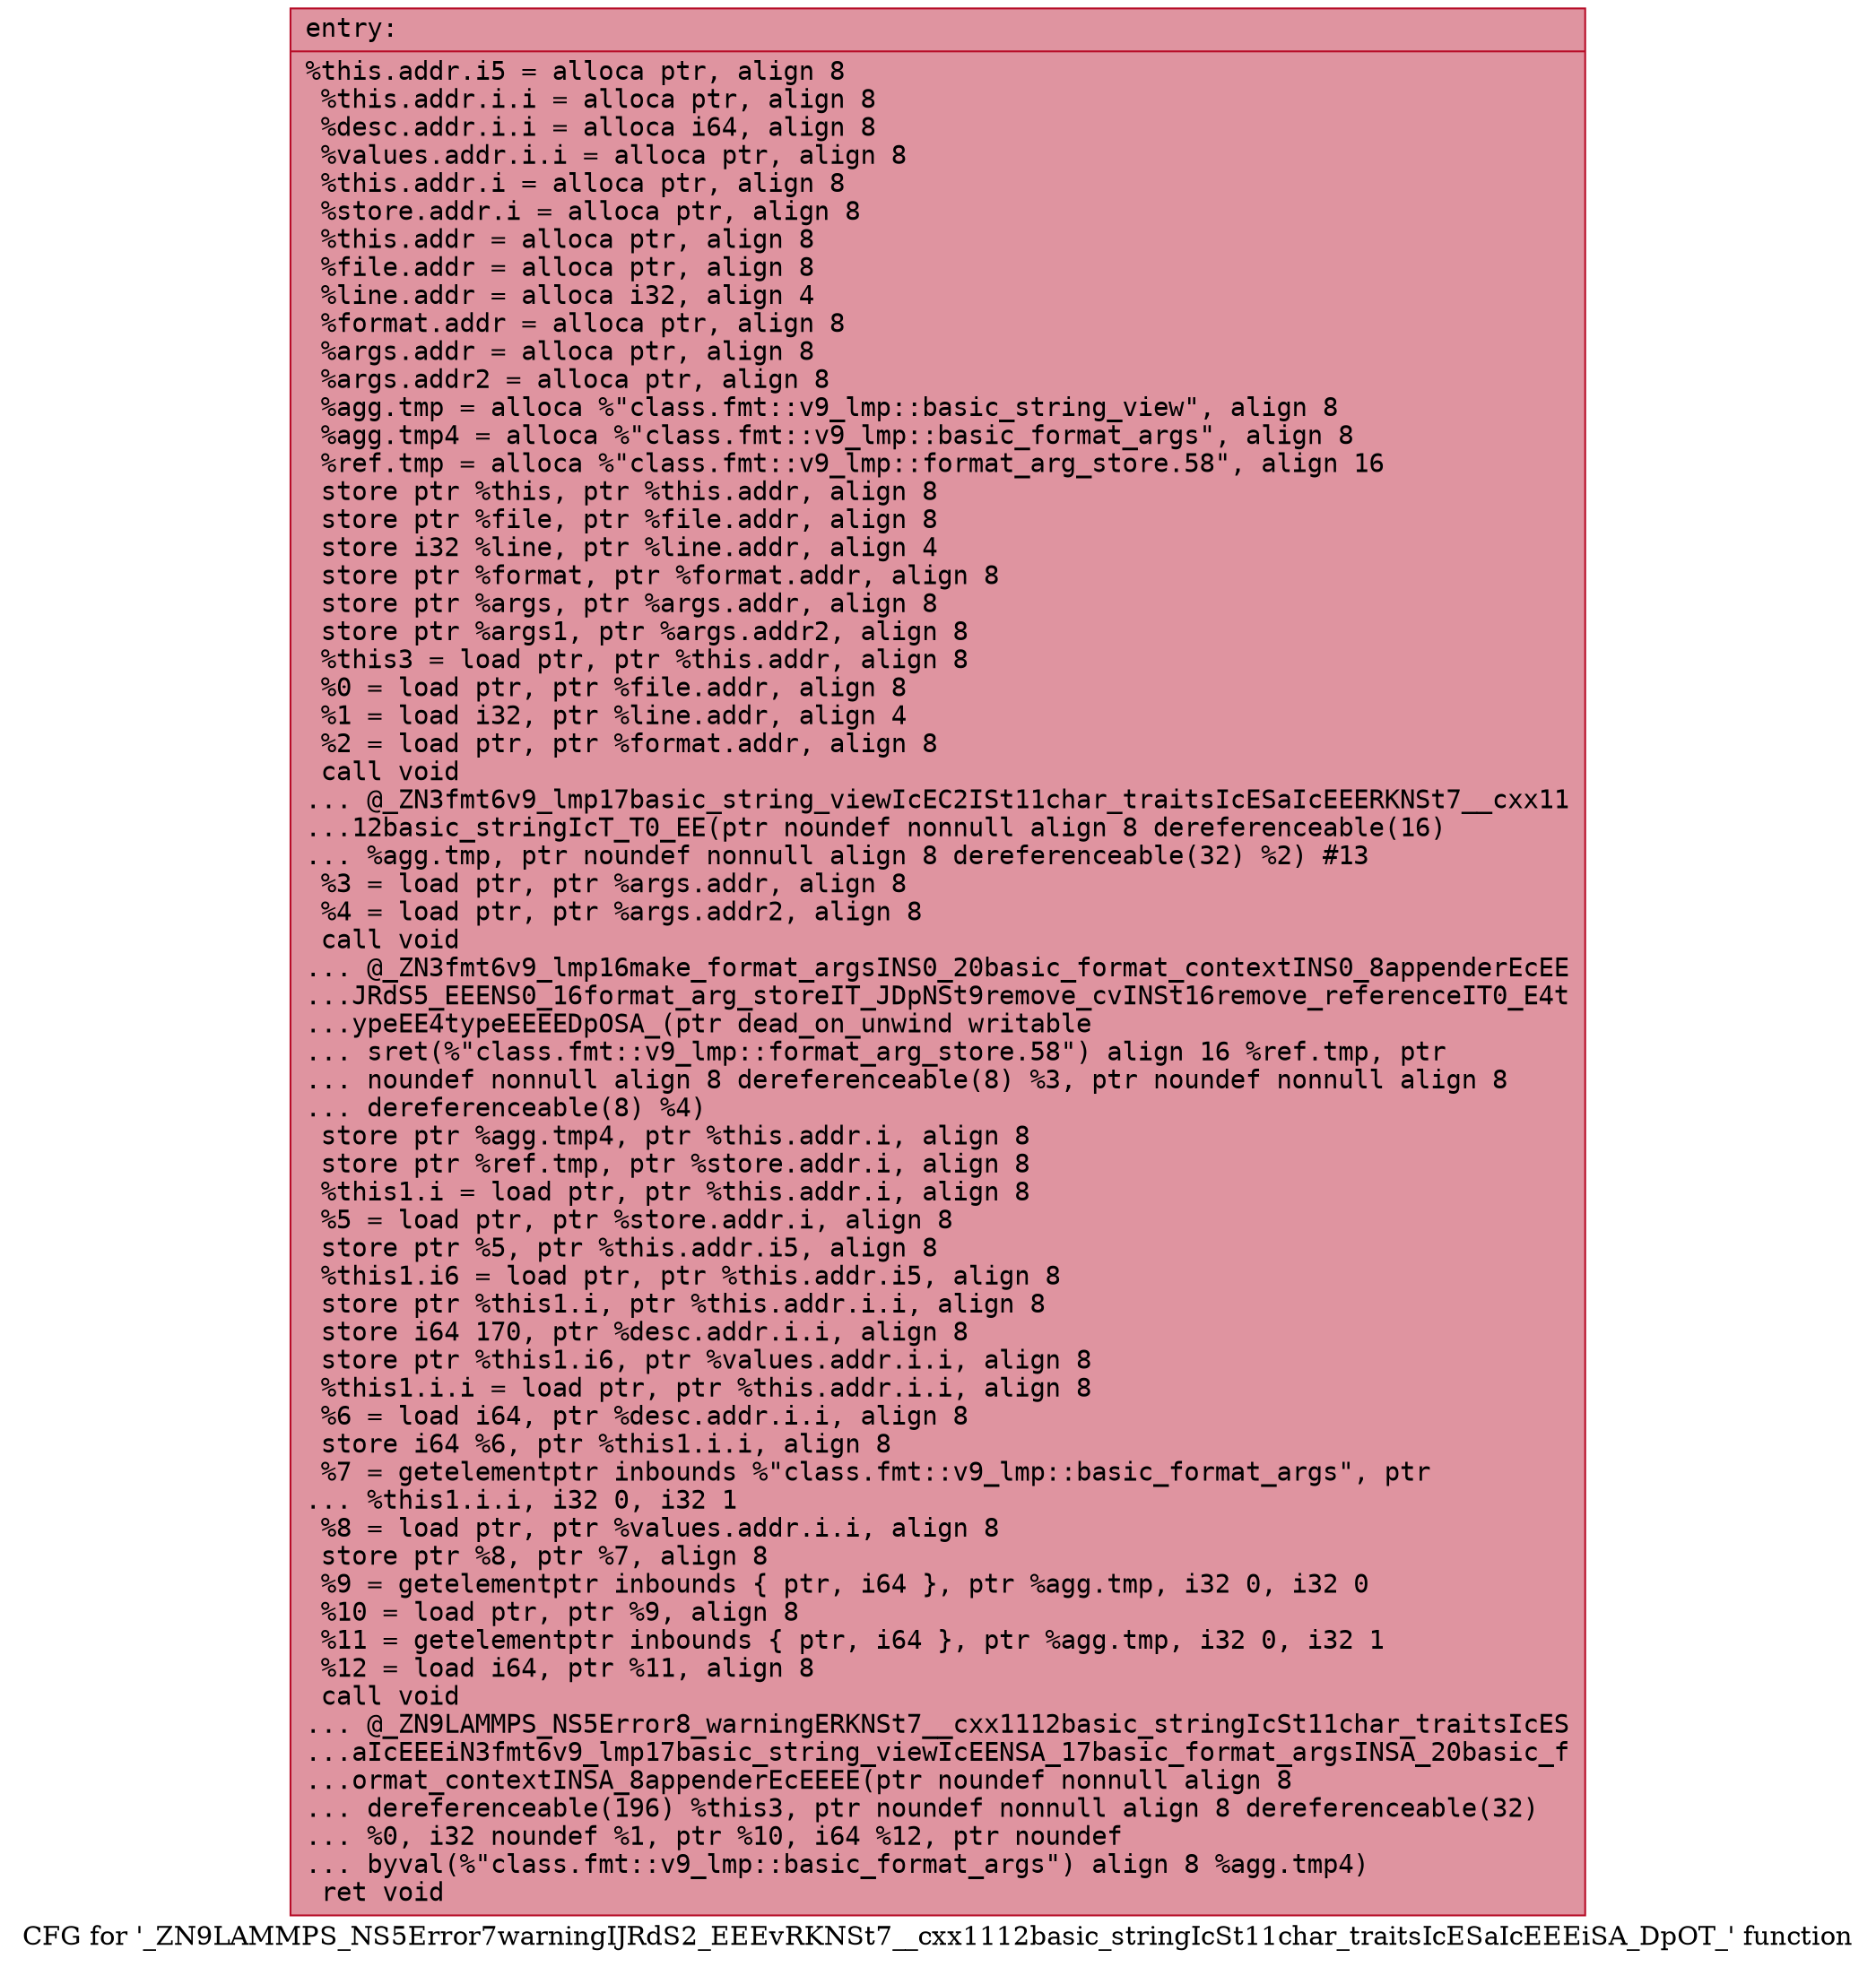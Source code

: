 digraph "CFG for '_ZN9LAMMPS_NS5Error7warningIJRdS2_EEEvRKNSt7__cxx1112basic_stringIcSt11char_traitsIcESaIcEEEiSA_DpOT_' function" {
	label="CFG for '_ZN9LAMMPS_NS5Error7warningIJRdS2_EEEvRKNSt7__cxx1112basic_stringIcSt11char_traitsIcESaIcEEEiSA_DpOT_' function";

	Node0x5626be1e40a0 [shape=record,color="#b70d28ff", style=filled, fillcolor="#b70d2870" fontname="Courier",label="{entry:\l|  %this.addr.i5 = alloca ptr, align 8\l  %this.addr.i.i = alloca ptr, align 8\l  %desc.addr.i.i = alloca i64, align 8\l  %values.addr.i.i = alloca ptr, align 8\l  %this.addr.i = alloca ptr, align 8\l  %store.addr.i = alloca ptr, align 8\l  %this.addr = alloca ptr, align 8\l  %file.addr = alloca ptr, align 8\l  %line.addr = alloca i32, align 4\l  %format.addr = alloca ptr, align 8\l  %args.addr = alloca ptr, align 8\l  %args.addr2 = alloca ptr, align 8\l  %agg.tmp = alloca %\"class.fmt::v9_lmp::basic_string_view\", align 8\l  %agg.tmp4 = alloca %\"class.fmt::v9_lmp::basic_format_args\", align 8\l  %ref.tmp = alloca %\"class.fmt::v9_lmp::format_arg_store.58\", align 16\l  store ptr %this, ptr %this.addr, align 8\l  store ptr %file, ptr %file.addr, align 8\l  store i32 %line, ptr %line.addr, align 4\l  store ptr %format, ptr %format.addr, align 8\l  store ptr %args, ptr %args.addr, align 8\l  store ptr %args1, ptr %args.addr2, align 8\l  %this3 = load ptr, ptr %this.addr, align 8\l  %0 = load ptr, ptr %file.addr, align 8\l  %1 = load i32, ptr %line.addr, align 4\l  %2 = load ptr, ptr %format.addr, align 8\l  call void\l... @_ZN3fmt6v9_lmp17basic_string_viewIcEC2ISt11char_traitsIcESaIcEEERKNSt7__cxx11\l...12basic_stringIcT_T0_EE(ptr noundef nonnull align 8 dereferenceable(16)\l... %agg.tmp, ptr noundef nonnull align 8 dereferenceable(32) %2) #13\l  %3 = load ptr, ptr %args.addr, align 8\l  %4 = load ptr, ptr %args.addr2, align 8\l  call void\l... @_ZN3fmt6v9_lmp16make_format_argsINS0_20basic_format_contextINS0_8appenderEcEE\l...JRdS5_EEENS0_16format_arg_storeIT_JDpNSt9remove_cvINSt16remove_referenceIT0_E4t\l...ypeEE4typeEEEEDpOSA_(ptr dead_on_unwind writable\l... sret(%\"class.fmt::v9_lmp::format_arg_store.58\") align 16 %ref.tmp, ptr\l... noundef nonnull align 8 dereferenceable(8) %3, ptr noundef nonnull align 8\l... dereferenceable(8) %4)\l  store ptr %agg.tmp4, ptr %this.addr.i, align 8\l  store ptr %ref.tmp, ptr %store.addr.i, align 8\l  %this1.i = load ptr, ptr %this.addr.i, align 8\l  %5 = load ptr, ptr %store.addr.i, align 8\l  store ptr %5, ptr %this.addr.i5, align 8\l  %this1.i6 = load ptr, ptr %this.addr.i5, align 8\l  store ptr %this1.i, ptr %this.addr.i.i, align 8\l  store i64 170, ptr %desc.addr.i.i, align 8\l  store ptr %this1.i6, ptr %values.addr.i.i, align 8\l  %this1.i.i = load ptr, ptr %this.addr.i.i, align 8\l  %6 = load i64, ptr %desc.addr.i.i, align 8\l  store i64 %6, ptr %this1.i.i, align 8\l  %7 = getelementptr inbounds %\"class.fmt::v9_lmp::basic_format_args\", ptr\l... %this1.i.i, i32 0, i32 1\l  %8 = load ptr, ptr %values.addr.i.i, align 8\l  store ptr %8, ptr %7, align 8\l  %9 = getelementptr inbounds \{ ptr, i64 \}, ptr %agg.tmp, i32 0, i32 0\l  %10 = load ptr, ptr %9, align 8\l  %11 = getelementptr inbounds \{ ptr, i64 \}, ptr %agg.tmp, i32 0, i32 1\l  %12 = load i64, ptr %11, align 8\l  call void\l... @_ZN9LAMMPS_NS5Error8_warningERKNSt7__cxx1112basic_stringIcSt11char_traitsIcES\l...aIcEEEiN3fmt6v9_lmp17basic_string_viewIcEENSA_17basic_format_argsINSA_20basic_f\l...ormat_contextINSA_8appenderEcEEEE(ptr noundef nonnull align 8\l... dereferenceable(196) %this3, ptr noundef nonnull align 8 dereferenceable(32)\l... %0, i32 noundef %1, ptr %10, i64 %12, ptr noundef\l... byval(%\"class.fmt::v9_lmp::basic_format_args\") align 8 %agg.tmp4)\l  ret void\l}"];
}
